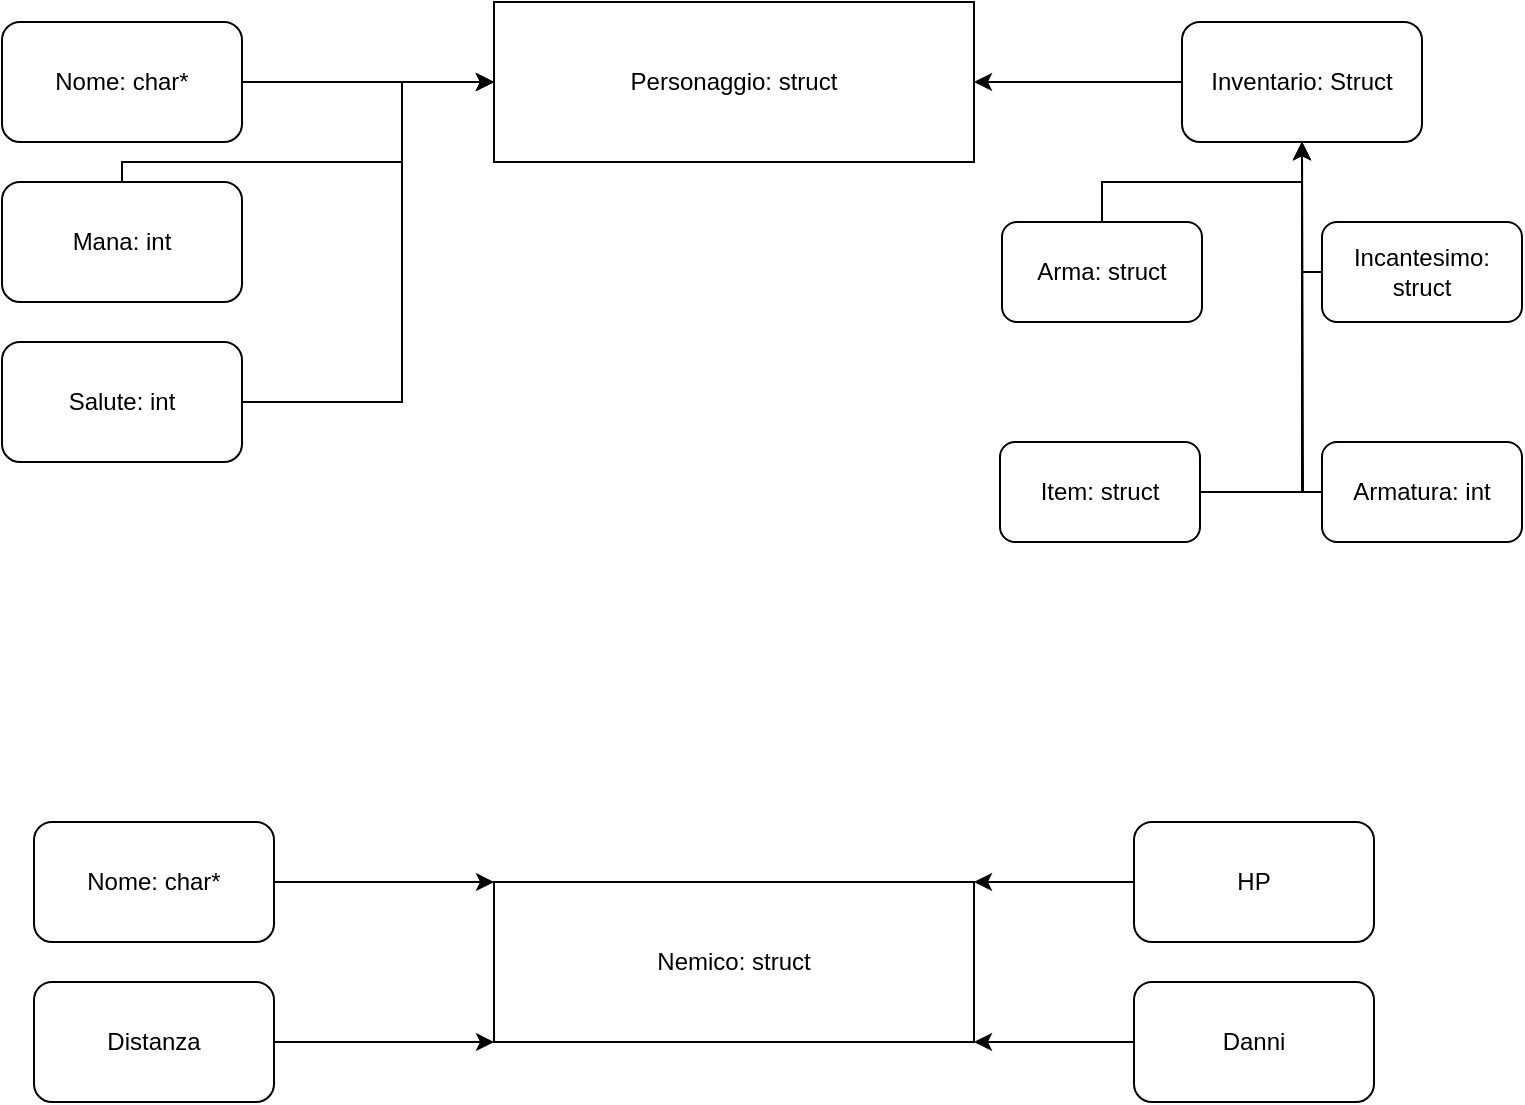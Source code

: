 <mxfile pages="3">
    <diagram id="rFE8vZMOYVn4h3HElNzp" name="Personaggio e nemico">
        <mxGraphModel dx="568" dy="622" grid="1" gridSize="10" guides="1" tooltips="1" connect="1" arrows="1" fold="1" page="1" pageScale="1" pageWidth="827" pageHeight="1169" math="0" shadow="0">
            <root>
                <mxCell id="0"/>
                <mxCell id="1" parent="0"/>
                <mxCell id="DwexcD54_K2qV1zHNieI-9" value="Personaggio: struct" style="rounded=0;whiteSpace=wrap;html=1;" parent="1" vertex="1">
                    <mxGeometry x="280" y="190" width="240" height="80" as="geometry"/>
                </mxCell>
                <mxCell id="DwexcD54_K2qV1zHNieI-29" style="edgeStyle=orthogonalEdgeStyle;rounded=0;orthogonalLoop=1;jettySize=auto;html=1;entryX=0;entryY=0.5;entryDx=0;entryDy=0;" parent="1" source="DwexcD54_K2qV1zHNieI-11" target="DwexcD54_K2qV1zHNieI-9" edge="1">
                    <mxGeometry relative="1" as="geometry"/>
                </mxCell>
                <mxCell id="DwexcD54_K2qV1zHNieI-11" value="Nome: char*" style="rounded=1;whiteSpace=wrap;html=1;" parent="1" vertex="1">
                    <mxGeometry x="34" y="200" width="120" height="60" as="geometry"/>
                </mxCell>
                <mxCell id="DwexcD54_K2qV1zHNieI-31" style="edgeStyle=orthogonalEdgeStyle;rounded=0;orthogonalLoop=1;jettySize=auto;html=1;entryX=0;entryY=0.5;entryDx=0;entryDy=0;" parent="1" source="DwexcD54_K2qV1zHNieI-12" target="DwexcD54_K2qV1zHNieI-9" edge="1">
                    <mxGeometry relative="1" as="geometry">
                        <Array as="points">
                            <mxPoint x="234" y="390"/>
                            <mxPoint x="234" y="230"/>
                        </Array>
                    </mxGeometry>
                </mxCell>
                <mxCell id="DwexcD54_K2qV1zHNieI-12" value="Salute: int" style="rounded=1;whiteSpace=wrap;html=1;" parent="1" vertex="1">
                    <mxGeometry x="34" y="360" width="120" height="60" as="geometry"/>
                </mxCell>
                <mxCell id="DwexcD54_K2qV1zHNieI-30" style="edgeStyle=orthogonalEdgeStyle;rounded=0;orthogonalLoop=1;jettySize=auto;html=1;entryX=0;entryY=0.5;entryDx=0;entryDy=0;" parent="1" source="DwexcD54_K2qV1zHNieI-13" target="DwexcD54_K2qV1zHNieI-9" edge="1">
                    <mxGeometry relative="1" as="geometry">
                        <mxPoint x="254" y="250" as="targetPoint"/>
                        <Array as="points">
                            <mxPoint x="94" y="270"/>
                            <mxPoint x="234" y="270"/>
                            <mxPoint x="234" y="230"/>
                        </Array>
                    </mxGeometry>
                </mxCell>
                <mxCell id="DwexcD54_K2qV1zHNieI-13" value="Mana: int" style="rounded=1;whiteSpace=wrap;html=1;" parent="1" vertex="1">
                    <mxGeometry x="34" y="280" width="120" height="60" as="geometry"/>
                </mxCell>
                <mxCell id="DwexcD54_K2qV1zHNieI-32" style="edgeStyle=orthogonalEdgeStyle;rounded=0;orthogonalLoop=1;jettySize=auto;html=1;entryX=1;entryY=0.5;entryDx=0;entryDy=0;" parent="1" source="DwexcD54_K2qV1zHNieI-14" target="DwexcD54_K2qV1zHNieI-9" edge="1">
                    <mxGeometry relative="1" as="geometry"/>
                </mxCell>
                <mxCell id="DwexcD54_K2qV1zHNieI-14" value="Inventario: Struct" style="rounded=1;whiteSpace=wrap;html=1;" parent="1" vertex="1">
                    <mxGeometry x="624" y="200" width="120" height="60" as="geometry"/>
                </mxCell>
                <mxCell id="DwexcD54_K2qV1zHNieI-33" style="edgeStyle=orthogonalEdgeStyle;rounded=0;orthogonalLoop=1;jettySize=auto;html=1;entryX=0.5;entryY=1;entryDx=0;entryDy=0;" parent="1" source="DwexcD54_K2qV1zHNieI-21" target="DwexcD54_K2qV1zHNieI-14" edge="1">
                    <mxGeometry relative="1" as="geometry"/>
                </mxCell>
                <mxCell id="DwexcD54_K2qV1zHNieI-21" value="Arma: struct" style="rounded=1;whiteSpace=wrap;html=1;" parent="1" vertex="1">
                    <mxGeometry x="534" y="300" width="100" height="50" as="geometry"/>
                </mxCell>
                <mxCell id="DwexcD54_K2qV1zHNieI-36" style="edgeStyle=orthogonalEdgeStyle;rounded=0;orthogonalLoop=1;jettySize=auto;html=1;" parent="1" source="DwexcD54_K2qV1zHNieI-22" edge="1">
                    <mxGeometry relative="1" as="geometry">
                        <mxPoint x="684" y="260" as="targetPoint"/>
                        <Array as="points">
                            <mxPoint x="684" y="325"/>
                        </Array>
                    </mxGeometry>
                </mxCell>
                <mxCell id="DwexcD54_K2qV1zHNieI-22" value="Incantesimo: struct" style="rounded=1;whiteSpace=wrap;html=1;" parent="1" vertex="1">
                    <mxGeometry x="694" y="300" width="100" height="50" as="geometry"/>
                </mxCell>
                <mxCell id="DwexcD54_K2qV1zHNieI-35" style="edgeStyle=orthogonalEdgeStyle;rounded=0;orthogonalLoop=1;jettySize=auto;html=1;" parent="1" source="DwexcD54_K2qV1zHNieI-23" edge="1">
                    <mxGeometry relative="1" as="geometry">
                        <mxPoint x="684" y="260" as="targetPoint"/>
                        <Array as="points">
                            <mxPoint x="684" y="435"/>
                        </Array>
                    </mxGeometry>
                </mxCell>
                <mxCell id="DwexcD54_K2qV1zHNieI-23" value="Armatura: int" style="rounded=1;whiteSpace=wrap;html=1;" parent="1" vertex="1">
                    <mxGeometry x="694" y="410" width="100" height="50" as="geometry"/>
                </mxCell>
                <mxCell id="DwexcD54_K2qV1zHNieI-34" style="edgeStyle=orthogonalEdgeStyle;rounded=0;orthogonalLoop=1;jettySize=auto;html=1;" parent="1" source="DwexcD54_K2qV1zHNieI-24" edge="1">
                    <mxGeometry relative="1" as="geometry">
                        <mxPoint x="684" y="260" as="targetPoint"/>
                    </mxGeometry>
                </mxCell>
                <mxCell id="DwexcD54_K2qV1zHNieI-24" value="Item: struct" style="rounded=1;whiteSpace=wrap;html=1;" parent="1" vertex="1">
                    <mxGeometry x="533" y="410" width="100" height="50" as="geometry"/>
                </mxCell>
                <mxCell id="6wrjEWOZjJvVVPCt3aUt-1" value="Nemico: struct" style="rounded=0;whiteSpace=wrap;html=1;" parent="1" vertex="1">
                    <mxGeometry x="280" y="630" width="240" height="80" as="geometry"/>
                </mxCell>
                <mxCell id="6wrjEWOZjJvVVPCt3aUt-10" style="edgeStyle=orthogonalEdgeStyle;rounded=0;orthogonalLoop=1;jettySize=auto;html=1;entryX=1;entryY=0;entryDx=0;entryDy=0;" parent="1" source="6wrjEWOZjJvVVPCt3aUt-2" target="6wrjEWOZjJvVVPCt3aUt-1" edge="1">
                    <mxGeometry relative="1" as="geometry">
                        <Array as="points">
                            <mxPoint x="540" y="630"/>
                            <mxPoint x="540" y="630"/>
                        </Array>
                    </mxGeometry>
                </mxCell>
                <mxCell id="6wrjEWOZjJvVVPCt3aUt-2" value="HP" style="rounded=1;whiteSpace=wrap;html=1;" parent="1" vertex="1">
                    <mxGeometry x="600" y="600" width="120" height="60" as="geometry"/>
                </mxCell>
                <mxCell id="6wrjEWOZjJvVVPCt3aUt-8" style="edgeStyle=orthogonalEdgeStyle;rounded=0;orthogonalLoop=1;jettySize=auto;html=1;entryX=0;entryY=1;entryDx=0;entryDy=0;" parent="1" source="6wrjEWOZjJvVVPCt3aUt-3" target="6wrjEWOZjJvVVPCt3aUt-1" edge="1">
                    <mxGeometry relative="1" as="geometry">
                        <Array as="points">
                            <mxPoint x="210" y="710"/>
                            <mxPoint x="210" y="710"/>
                        </Array>
                    </mxGeometry>
                </mxCell>
                <mxCell id="6wrjEWOZjJvVVPCt3aUt-3" value="Distanza" style="rounded=1;whiteSpace=wrap;html=1;" parent="1" vertex="1">
                    <mxGeometry x="50" y="680" width="120" height="60" as="geometry"/>
                </mxCell>
                <mxCell id="6wrjEWOZjJvVVPCt3aUt-9" style="edgeStyle=orthogonalEdgeStyle;rounded=0;orthogonalLoop=1;jettySize=auto;html=1;entryX=1;entryY=1;entryDx=0;entryDy=0;" parent="1" source="6wrjEWOZjJvVVPCt3aUt-4" target="6wrjEWOZjJvVVPCt3aUt-1" edge="1">
                    <mxGeometry relative="1" as="geometry">
                        <Array as="points">
                            <mxPoint x="570" y="710"/>
                            <mxPoint x="570" y="710"/>
                        </Array>
                    </mxGeometry>
                </mxCell>
                <mxCell id="6wrjEWOZjJvVVPCt3aUt-4" value="Danni" style="rounded=1;whiteSpace=wrap;html=1;" parent="1" vertex="1">
                    <mxGeometry x="600" y="680" width="120" height="60" as="geometry"/>
                </mxCell>
                <mxCell id="6wrjEWOZjJvVVPCt3aUt-7" style="edgeStyle=orthogonalEdgeStyle;rounded=0;orthogonalLoop=1;jettySize=auto;html=1;entryX=0;entryY=0;entryDx=0;entryDy=0;" parent="1" source="6wrjEWOZjJvVVPCt3aUt-6" target="6wrjEWOZjJvVVPCt3aUt-1" edge="1">
                    <mxGeometry relative="1" as="geometry">
                        <Array as="points">
                            <mxPoint x="250" y="630"/>
                            <mxPoint x="250" y="630"/>
                        </Array>
                    </mxGeometry>
                </mxCell>
                <mxCell id="6wrjEWOZjJvVVPCt3aUt-6" value="Nome: char*" style="rounded=1;whiteSpace=wrap;html=1;" parent="1" vertex="1">
                    <mxGeometry x="50" y="600" width="120" height="60" as="geometry"/>
                </mxCell>
            </root>
        </mxGraphModel>
    </diagram>
    <diagram id="TeCMl6bntRmcjQaNVBzv" name="Composizione items">
        <mxGraphModel dx="325" dy="355" grid="1" gridSize="10" guides="1" tooltips="1" connect="1" arrows="1" fold="1" page="1" pageScale="1" pageWidth="827" pageHeight="1169" math="0" shadow="0">
            <root>
                <mxCell id="6Ot_51RtZlPtFDJyK4sR-0"/>
                <mxCell id="6Ot_51RtZlPtFDJyK4sR-1" parent="6Ot_51RtZlPtFDJyK4sR-0"/>
                <mxCell id="6Ot_51RtZlPtFDJyK4sR-3" value="Arma" style="swimlane;fontStyle=0;childLayout=stackLayout;horizontal=1;startSize=26;fillColor=none;horizontalStack=0;resizeParent=1;resizeParentMax=0;resizeLast=0;collapsible=1;marginBottom=0;" parent="6Ot_51RtZlPtFDJyK4sR-1" vertex="1">
                    <mxGeometry x="180" y="40" width="140" height="106" as="geometry"/>
                </mxCell>
                <mxCell id="6Ot_51RtZlPtFDJyK4sR-4" value="Danno: int" style="text;strokeColor=none;fillColor=none;align=left;verticalAlign=top;spacingLeft=4;spacingRight=4;overflow=hidden;rotatable=0;points=[[0,0.5],[1,0.5]];portConstraint=eastwest;" parent="6Ot_51RtZlPtFDJyK4sR-3" vertex="1">
                    <mxGeometry y="26" width="140" height="26" as="geometry"/>
                </mxCell>
                <mxCell id="q2JWbSLNe7CmdOGy7LJC-11" value="Distanza: int" style="text;strokeColor=none;fillColor=none;align=left;verticalAlign=top;spacingLeft=4;spacingRight=4;overflow=hidden;rotatable=0;points=[[0,0.5],[1,0.5]];portConstraint=eastwest;" vertex="1" parent="6Ot_51RtZlPtFDJyK4sR-3">
                    <mxGeometry y="52" width="140" height="26" as="geometry"/>
                </mxCell>
                <mxCell id="6Ot_51RtZlPtFDJyK4sR-5" value="Nome: char[50]" style="text;strokeColor=none;fillColor=none;align=left;verticalAlign=top;spacingLeft=4;spacingRight=4;overflow=hidden;rotatable=0;points=[[0,0.5],[1,0.5]];portConstraint=eastwest;" parent="6Ot_51RtZlPtFDJyK4sR-3" vertex="1">
                    <mxGeometry y="78" width="140" height="28" as="geometry"/>
                </mxCell>
                <mxCell id="6Ot_51RtZlPtFDJyK4sR-7" value="Incantesimo" style="swimlane;fontStyle=0;childLayout=stackLayout;horizontal=1;startSize=26;fillColor=none;horizontalStack=0;resizeParent=1;resizeParentMax=0;resizeLast=0;collapsible=1;marginBottom=0;" parent="6Ot_51RtZlPtFDJyK4sR-1" vertex="1">
                    <mxGeometry x="510" y="190" width="140" height="110" as="geometry"/>
                </mxCell>
                <mxCell id="6Ot_51RtZlPtFDJyK4sR-8" value="Danno: int" style="text;strokeColor=none;fillColor=none;align=left;verticalAlign=top;spacingLeft=4;spacingRight=4;overflow=hidden;rotatable=0;points=[[0,0.5],[1,0.5]];portConstraint=eastwest;" parent="6Ot_51RtZlPtFDJyK4sR-7" vertex="1">
                    <mxGeometry y="26" width="140" height="26" as="geometry"/>
                </mxCell>
                <mxCell id="6Ot_51RtZlPtFDJyK4sR-10" value="Mana richiesto: int" style="text;strokeColor=none;fillColor=none;align=left;verticalAlign=top;spacingLeft=4;spacingRight=4;overflow=hidden;rotatable=0;points=[[0,0.5],[1,0.5]];portConstraint=eastwest;" parent="6Ot_51RtZlPtFDJyK4sR-7" vertex="1">
                    <mxGeometry y="52" width="140" height="32" as="geometry"/>
                </mxCell>
                <mxCell id="6Ot_51RtZlPtFDJyK4sR-9" value="Nome: char[50]" style="text;strokeColor=none;fillColor=none;align=left;verticalAlign=top;spacingLeft=4;spacingRight=4;overflow=hidden;rotatable=0;points=[[0,0.5],[1,0.5]];portConstraint=eastwest;" parent="6Ot_51RtZlPtFDJyK4sR-7" vertex="1">
                    <mxGeometry y="84" width="140" height="26" as="geometry"/>
                </mxCell>
                <mxCell id="6Ot_51RtZlPtFDJyK4sR-11" value="Item" style="swimlane;fontStyle=0;childLayout=stackLayout;horizontal=1;startSize=26;fillColor=none;horizontalStack=0;resizeParent=1;resizeParentMax=0;resizeLast=0;collapsible=1;marginBottom=0;" parent="6Ot_51RtZlPtFDJyK4sR-1" vertex="1">
                    <mxGeometry x="510" y="40" width="140" height="136" as="geometry"/>
                </mxCell>
                <mxCell id="6Ot_51RtZlPtFDJyK4sR-12" value="Value: int" style="text;strokeColor=none;fillColor=none;align=left;verticalAlign=top;spacingLeft=4;spacingRight=4;overflow=hidden;rotatable=0;points=[[0,0.5],[1,0.5]];portConstraint=eastwest;" parent="6Ot_51RtZlPtFDJyK4sR-11" vertex="1">
                    <mxGeometry y="26" width="140" height="26" as="geometry"/>
                </mxCell>
                <mxCell id="6Ot_51RtZlPtFDJyK4sR-14" value="Utilizzi: int" style="text;strokeColor=none;fillColor=none;align=left;verticalAlign=top;spacingLeft=4;spacingRight=4;overflow=hidden;rotatable=0;points=[[0,0.5],[1,0.5]];portConstraint=eastwest;" parent="6Ot_51RtZlPtFDJyK4sR-11" vertex="1">
                    <mxGeometry y="52" width="140" height="32" as="geometry"/>
                </mxCell>
                <mxCell id="q2JWbSLNe7CmdOGy7LJC-12" value="Tag: char[5]" style="text;strokeColor=none;fillColor=none;align=left;verticalAlign=top;spacingLeft=4;spacingRight=4;overflow=hidden;rotatable=0;points=[[0,0.5],[1,0.5]];portConstraint=eastwest;" vertex="1" parent="6Ot_51RtZlPtFDJyK4sR-11">
                    <mxGeometry y="84" width="140" height="26" as="geometry"/>
                </mxCell>
                <mxCell id="6Ot_51RtZlPtFDJyK4sR-13" value="Nome: char[100]" style="text;strokeColor=none;fillColor=none;align=left;verticalAlign=top;spacingLeft=4;spacingRight=4;overflow=hidden;rotatable=0;points=[[0,0.5],[1,0.5]];portConstraint=eastwest;" parent="6Ot_51RtZlPtFDJyK4sR-11" vertex="1">
                    <mxGeometry y="110" width="140" height="26" as="geometry"/>
                </mxCell>
                <mxCell id="yEmKDTUPGk8M3MizP4w3-0" value="Armatura" style="swimlane;fontStyle=0;childLayout=stackLayout;horizontal=1;startSize=26;fillColor=none;horizontalStack=0;resizeParent=1;resizeParentMax=0;resizeLast=0;collapsible=1;marginBottom=0;" parent="6Ot_51RtZlPtFDJyK4sR-1" vertex="1">
                    <mxGeometry x="180" y="160" width="140" height="78" as="geometry"/>
                </mxCell>
                <mxCell id="yEmKDTUPGk8M3MizP4w3-1" value="Resistenza: int" style="text;strokeColor=none;fillColor=none;align=left;verticalAlign=top;spacingLeft=4;spacingRight=4;overflow=hidden;rotatable=0;points=[[0,0.5],[1,0.5]];portConstraint=eastwest;" parent="yEmKDTUPGk8M3MizP4w3-0" vertex="1">
                    <mxGeometry y="26" width="140" height="26" as="geometry"/>
                </mxCell>
                <mxCell id="yEmKDTUPGk8M3MizP4w3-2" value="Nome: char[100]" style="text;strokeColor=none;fillColor=none;align=left;verticalAlign=top;spacingLeft=4;spacingRight=4;overflow=hidden;rotatable=0;points=[[0,0.5],[1,0.5]];portConstraint=eastwest;" parent="yEmKDTUPGk8M3MizP4w3-0" vertex="1">
                    <mxGeometry y="52" width="140" height="26" as="geometry"/>
                </mxCell>
            </root>
        </mxGraphModel>
    </diagram>
    <diagram id="YD7dXNGyFy9-mONwCfdr" name="Sistema Salute - Mana">
        <mxGraphModel dx="1394" dy="622" grid="1" gridSize="10" guides="1" tooltips="1" connect="1" arrows="1" fold="1" page="1" pageScale="1" pageWidth="827" pageHeight="1169" math="0" shadow="0">
            <root>
                <mxCell id="dubFfcRXQEiKm9wECkvq-0"/>
                <mxCell id="dubFfcRXQEiKm9wECkvq-1" parent="dubFfcRXQEiKm9wECkvq-0"/>
                <mxCell id="Nk70jrtj5ExHIcntw_wj-3" style="edgeStyle=orthogonalEdgeStyle;rounded=0;orthogonalLoop=1;jettySize=auto;html=1;entryX=0.5;entryY=0;entryDx=0;entryDy=0;entryPerimeter=0;" parent="dubFfcRXQEiKm9wECkvq-1" source="Nk70jrtj5ExHIcntw_wj-1" target="Nk70jrtj5ExHIcntw_wj-2" edge="1">
                    <mxGeometry relative="1" as="geometry"/>
                </mxCell>
                <mxCell id="Nk70jrtj5ExHIcntw_wj-1" value="Salute: X" style="ellipse;whiteSpace=wrap;html=1;" parent="dubFfcRXQEiKm9wECkvq-1" vertex="1">
                    <mxGeometry x="344" y="40" width="120" height="80" as="geometry"/>
                </mxCell>
                <mxCell id="SWrQ9xAU-LF5RAsUjD06-0" style="edgeStyle=orthogonalEdgeStyle;rounded=0;orthogonalLoop=1;jettySize=auto;html=1;entryX=0.5;entryY=0;entryDx=0;entryDy=0;" parent="dubFfcRXQEiKm9wECkvq-1" source="Nk70jrtj5ExHIcntw_wj-2" target="Nk70jrtj5ExHIcntw_wj-4" edge="1">
                    <mxGeometry relative="1" as="geometry"/>
                </mxCell>
                <mxCell id="SWrQ9xAU-LF5RAsUjD06-2" value="V" style="edgeLabel;html=1;align=center;verticalAlign=middle;resizable=0;points=[];" parent="SWrQ9xAU-LF5RAsUjD06-0" vertex="1" connectable="0">
                    <mxGeometry x="0.037" y="4" relative="1" as="geometry">
                        <mxPoint x="81" y="-14" as="offset"/>
                    </mxGeometry>
                </mxCell>
                <mxCell id="SWrQ9xAU-LF5RAsUjD06-3" style="edgeStyle=orthogonalEdgeStyle;rounded=0;orthogonalLoop=1;jettySize=auto;html=1;exitX=1;exitY=0.5;exitDx=0;exitDy=0;exitPerimeter=0;" parent="dubFfcRXQEiKm9wECkvq-1" source="Nk70jrtj5ExHIcntw_wj-2" edge="1">
                    <mxGeometry relative="1" as="geometry">
                        <mxPoint x="590" y="300" as="targetPoint"/>
                    </mxGeometry>
                </mxCell>
                <mxCell id="SWrQ9xAU-LF5RAsUjD06-5" value="F" style="edgeLabel;html=1;align=center;verticalAlign=middle;resizable=0;points=[];" parent="SWrQ9xAU-LF5RAsUjD06-3" vertex="1" connectable="0">
                    <mxGeometry x="0.673" y="-2" relative="1" as="geometry">
                        <mxPoint x="-104" y="-68" as="offset"/>
                    </mxGeometry>
                </mxCell>
                <mxCell id="Nk70jrtj5ExHIcntw_wj-2" value="Viene danneggiato?" style="strokeWidth=2;html=1;shape=mxgraph.flowchart.decision;whiteSpace=wrap;" parent="dubFfcRXQEiKm9wECkvq-1" vertex="1">
                    <mxGeometry x="324" y="160" width="160" height="100" as="geometry"/>
                </mxCell>
                <mxCell id="SWrQ9xAU-LF5RAsUjD06-18" style="edgeStyle=orthogonalEdgeStyle;rounded=0;orthogonalLoop=1;jettySize=auto;html=1;entryX=0.5;entryY=0;entryDx=0;entryDy=0;" parent="dubFfcRXQEiKm9wECkvq-1" source="Nk70jrtj5ExHIcntw_wj-4" target="SWrQ9xAU-LF5RAsUjD06-17" edge="1">
                    <mxGeometry relative="1" as="geometry"/>
                </mxCell>
                <mxCell id="Nk70jrtj5ExHIcntw_wj-4" value="Controlla il danno del nemico, il danno subito è la differenza tra l'armatura ed il danno originale" style="rounded=0;whiteSpace=wrap;html=1;" parent="dubFfcRXQEiKm9wECkvq-1" vertex="1">
                    <mxGeometry x="120" y="250" width="180" height="110" as="geometry"/>
                </mxCell>
                <mxCell id="SWrQ9xAU-LF5RAsUjD06-6" value="Non fare nulla, va avanti." style="rounded=0;whiteSpace=wrap;html=1;" parent="dubFfcRXQEiKm9wECkvq-1" vertex="1">
                    <mxGeometry x="530" y="300" width="120" height="60" as="geometry"/>
                </mxCell>
                <mxCell id="SWrQ9xAU-LF5RAsUjD06-7" style="edgeStyle=orthogonalEdgeStyle;rounded=0;orthogonalLoop=1;jettySize=auto;html=1;entryX=0.5;entryY=0;entryDx=0;entryDy=0;entryPerimeter=0;" parent="dubFfcRXQEiKm9wECkvq-1" source="SWrQ9xAU-LF5RAsUjD06-8" target="SWrQ9xAU-LF5RAsUjD06-13" edge="1">
                    <mxGeometry relative="1" as="geometry"/>
                </mxCell>
                <mxCell id="SWrQ9xAU-LF5RAsUjD06-8" value="Mana: X" style="ellipse;whiteSpace=wrap;html=1;" parent="dubFfcRXQEiKm9wECkvq-1" vertex="1">
                    <mxGeometry x="364" y="620" width="120" height="80" as="geometry"/>
                </mxCell>
                <mxCell id="SWrQ9xAU-LF5RAsUjD06-9" style="edgeStyle=orthogonalEdgeStyle;rounded=0;orthogonalLoop=1;jettySize=auto;html=1;entryX=0.5;entryY=0;entryDx=0;entryDy=0;" parent="dubFfcRXQEiKm9wECkvq-1" source="SWrQ9xAU-LF5RAsUjD06-13" target="SWrQ9xAU-LF5RAsUjD06-15" edge="1">
                    <mxGeometry relative="1" as="geometry"/>
                </mxCell>
                <mxCell id="SWrQ9xAU-LF5RAsUjD06-10" value="V" style="edgeLabel;html=1;align=center;verticalAlign=middle;resizable=0;points=[];" parent="SWrQ9xAU-LF5RAsUjD06-9" vertex="1" connectable="0">
                    <mxGeometry x="0.037" y="4" relative="1" as="geometry">
                        <mxPoint x="81" y="-14" as="offset"/>
                    </mxGeometry>
                </mxCell>
                <mxCell id="SWrQ9xAU-LF5RAsUjD06-11" style="edgeStyle=orthogonalEdgeStyle;rounded=0;orthogonalLoop=1;jettySize=auto;html=1;exitX=1;exitY=0.5;exitDx=0;exitDy=0;exitPerimeter=0;" parent="dubFfcRXQEiKm9wECkvq-1" source="SWrQ9xAU-LF5RAsUjD06-13" edge="1">
                    <mxGeometry relative="1" as="geometry">
                        <mxPoint x="610" y="880" as="targetPoint"/>
                    </mxGeometry>
                </mxCell>
                <mxCell id="SWrQ9xAU-LF5RAsUjD06-12" value="F" style="edgeLabel;html=1;align=center;verticalAlign=middle;resizable=0;points=[];" parent="SWrQ9xAU-LF5RAsUjD06-11" vertex="1" connectable="0">
                    <mxGeometry x="0.673" y="-2" relative="1" as="geometry">
                        <mxPoint x="-104" y="-68" as="offset"/>
                    </mxGeometry>
                </mxCell>
                <mxCell id="SWrQ9xAU-LF5RAsUjD06-13" value="Esegue l'incantesimo?" style="strokeWidth=2;html=1;shape=mxgraph.flowchart.decision;whiteSpace=wrap;" parent="dubFfcRXQEiKm9wECkvq-1" vertex="1">
                    <mxGeometry x="344" y="740" width="160" height="100" as="geometry"/>
                </mxCell>
                <mxCell id="SWrQ9xAU-LF5RAsUjD06-27" style="edgeStyle=orthogonalEdgeStyle;rounded=0;orthogonalLoop=1;jettySize=auto;html=1;entryX=0.5;entryY=0;entryDx=0;entryDy=0;" parent="dubFfcRXQEiKm9wECkvq-1" source="SWrQ9xAU-LF5RAsUjD06-15" target="SWrQ9xAU-LF5RAsUjD06-26" edge="1">
                    <mxGeometry relative="1" as="geometry"/>
                </mxCell>
                <mxCell id="SWrQ9xAU-LF5RAsUjD06-15" value="Sottrai il mana richiesto dall' incantesimo." style="rounded=0;whiteSpace=wrap;html=1;" parent="dubFfcRXQEiKm9wECkvq-1" vertex="1">
                    <mxGeometry x="160" y="860" width="180" height="110" as="geometry"/>
                </mxCell>
                <mxCell id="SWrQ9xAU-LF5RAsUjD06-16" value="Non fare nulla, va avanti." style="rounded=0;whiteSpace=wrap;html=1;" parent="dubFfcRXQEiKm9wECkvq-1" vertex="1">
                    <mxGeometry x="550" y="880" width="120" height="60" as="geometry"/>
                </mxCell>
                <mxCell id="SWrQ9xAU-LF5RAsUjD06-20" style="edgeStyle=orthogonalEdgeStyle;rounded=0;orthogonalLoop=1;jettySize=auto;html=1;entryX=0.5;entryY=0;entryDx=0;entryDy=0;" parent="dubFfcRXQEiKm9wECkvq-1" source="SWrQ9xAU-LF5RAsUjD06-17" target="Nk70jrtj5ExHIcntw_wj-1" edge="1">
                    <mxGeometry relative="1" as="geometry">
                        <Array as="points">
                            <mxPoint x="70" y="425"/>
                            <mxPoint x="70" y="20"/>
                            <mxPoint x="404" y="20"/>
                        </Array>
                    </mxGeometry>
                </mxCell>
                <mxCell id="SWrQ9xAU-LF5RAsUjD06-21" value="V" style="edgeLabel;html=1;align=center;verticalAlign=middle;resizable=0;points=[];" parent="SWrQ9xAU-LF5RAsUjD06-20" vertex="1" connectable="0">
                    <mxGeometry x="-0.877" y="3" relative="1" as="geometry">
                        <mxPoint x="43.5" y="-18" as="offset"/>
                    </mxGeometry>
                </mxCell>
                <mxCell id="SWrQ9xAU-LF5RAsUjD06-25" style="edgeStyle=orthogonalEdgeStyle;rounded=0;orthogonalLoop=1;jettySize=auto;html=1;entryX=0.5;entryY=0;entryDx=0;entryDy=0;" parent="dubFfcRXQEiKm9wECkvq-1" source="SWrQ9xAU-LF5RAsUjD06-17" target="SWrQ9xAU-LF5RAsUjD06-22" edge="1">
                    <mxGeometry relative="1" as="geometry">
                        <Array as="points">
                            <mxPoint x="333" y="425"/>
                        </Array>
                    </mxGeometry>
                </mxCell>
                <mxCell id="SWrQ9xAU-LF5RAsUjD06-32" value="F" style="edgeLabel;html=1;align=center;verticalAlign=middle;resizable=0;points=[];" parent="SWrQ9xAU-LF5RAsUjD06-25" vertex="1" connectable="0">
                    <mxGeometry x="-0.632" relative="1" as="geometry">
                        <mxPoint x="-17" y="-15" as="offset"/>
                    </mxGeometry>
                </mxCell>
                <mxCell id="SWrQ9xAU-LF5RAsUjD06-17" value="Gli hp sono &amp;gt;= 0?" style="rhombus;whiteSpace=wrap;html=1;" parent="dubFfcRXQEiKm9wECkvq-1" vertex="1">
                    <mxGeometry x="147.5" y="390" width="125" height="70" as="geometry"/>
                </mxCell>
                <mxCell id="SWrQ9xAU-LF5RAsUjD06-22" value="GIOCO FINITO" style="rounded=0;whiteSpace=wrap;html=1;" parent="dubFfcRXQEiKm9wECkvq-1" vertex="1">
                    <mxGeometry x="272.5" y="460" width="120" height="60" as="geometry"/>
                </mxCell>
                <mxCell id="SWrQ9xAU-LF5RAsUjD06-29" style="edgeStyle=orthogonalEdgeStyle;rounded=0;orthogonalLoop=1;jettySize=auto;html=1;entryX=0.5;entryY=0;entryDx=0;entryDy=0;" parent="dubFfcRXQEiKm9wECkvq-1" source="SWrQ9xAU-LF5RAsUjD06-26" target="SWrQ9xAU-LF5RAsUjD06-28" edge="1">
                    <mxGeometry relative="1" as="geometry">
                        <Array as="points">
                            <mxPoint x="126" y="1040"/>
                        </Array>
                    </mxGeometry>
                </mxCell>
                <mxCell id="SWrQ9xAU-LF5RAsUjD06-31" value="V" style="edgeLabel;html=1;align=center;verticalAlign=middle;resizable=0;points=[];" parent="SWrQ9xAU-LF5RAsUjD06-29" vertex="1" connectable="0">
                    <mxGeometry x="0.182" y="2" relative="1" as="geometry">
                        <mxPoint x="40.75" y="-12" as="offset"/>
                    </mxGeometry>
                </mxCell>
                <mxCell id="SXm9wCrs2QMt2cKml9g7-1" style="edgeStyle=orthogonalEdgeStyle;rounded=0;orthogonalLoop=1;jettySize=auto;html=1;" parent="dubFfcRXQEiKm9wECkvq-1" source="SWrQ9xAU-LF5RAsUjD06-26" target="SXm9wCrs2QMt2cKml9g7-0" edge="1">
                    <mxGeometry relative="1" as="geometry">
                        <Array as="points">
                            <mxPoint x="374" y="1040"/>
                        </Array>
                    </mxGeometry>
                </mxCell>
                <mxCell id="SXm9wCrs2QMt2cKml9g7-2" value="F" style="edgeLabel;html=1;align=center;verticalAlign=middle;resizable=0;points=[];" parent="SXm9wCrs2QMt2cKml9g7-1" vertex="1" connectable="0">
                    <mxGeometry x="-0.595" y="3" relative="1" as="geometry">
                        <mxPoint x="-16" y="-7" as="offset"/>
                    </mxGeometry>
                </mxCell>
                <mxCell id="SWrQ9xAU-LF5RAsUjD06-26" value="C'è abbastanza mana?" style="rhombus;whiteSpace=wrap;html=1;" parent="dubFfcRXQEiKm9wECkvq-1" vertex="1">
                    <mxGeometry x="186.25" y="1000" width="127.5" height="80" as="geometry"/>
                </mxCell>
                <mxCell id="SWrQ9xAU-LF5RAsUjD06-30" style="edgeStyle=orthogonalEdgeStyle;rounded=0;orthogonalLoop=1;jettySize=auto;html=1;entryX=0.5;entryY=0;entryDx=0;entryDy=0;" parent="dubFfcRXQEiKm9wECkvq-1" source="SWrQ9xAU-LF5RAsUjD06-28" target="SWrQ9xAU-LF5RAsUjD06-8" edge="1">
                    <mxGeometry relative="1" as="geometry">
                        <Array as="points">
                            <mxPoint x="50" y="1090"/>
                            <mxPoint x="50" y="600"/>
                            <mxPoint x="424" y="600"/>
                        </Array>
                    </mxGeometry>
                </mxCell>
                <mxCell id="SWrQ9xAU-LF5RAsUjD06-28" value="Lancia l'incantesimo" style="rounded=0;whiteSpace=wrap;html=1;" parent="dubFfcRXQEiKm9wECkvq-1" vertex="1">
                    <mxGeometry x="66.25" y="1060" width="120" height="60" as="geometry"/>
                </mxCell>
                <mxCell id="SXm9wCrs2QMt2cKml9g7-0" value="L'incantesimo non viene lanciato" style="rounded=0;whiteSpace=wrap;html=1;" parent="dubFfcRXQEiKm9wECkvq-1" vertex="1">
                    <mxGeometry x="313.75" y="1060" width="120" height="60" as="geometry"/>
                </mxCell>
            </root>
        </mxGraphModel>
    </diagram>
    <diagram id="zAXH584D9OM0Z2Oer-eh" name="Combat">
        <mxGraphModel dx="1394" dy="622" grid="1" gridSize="10" guides="1" tooltips="1" connect="1" arrows="1" fold="1" page="1" pageScale="1" pageWidth="827" pageHeight="1169" math="0" shadow="0">
            <root>
                <mxCell id="SlBwS8NXDEpDpYW7uuz6-0"/>
                <mxCell id="SlBwS8NXDEpDpYW7uuz6-1" parent="SlBwS8NXDEpDpYW7uuz6-0"/>
                <mxCell id="SlBwS8NXDEpDpYW7uuz6-24" style="edgeStyle=orthogonalEdgeStyle;rounded=0;orthogonalLoop=1;jettySize=auto;html=1;entryX=0.5;entryY=0;entryDx=0;entryDy=0;" parent="SlBwS8NXDEpDpYW7uuz6-1" source="SlBwS8NXDEpDpYW7uuz6-2" target="SlBwS8NXDEpDpYW7uuz6-10" edge="1">
                    <mxGeometry relative="1" as="geometry"/>
                </mxCell>
                <mxCell id="SlBwS8NXDEpDpYW7uuz6-2" value="Inizio combat" style="ellipse;whiteSpace=wrap;html=1;" parent="SlBwS8NXDEpDpYW7uuz6-1" vertex="1">
                    <mxGeometry x="340" width="120" height="80" as="geometry"/>
                </mxCell>
                <mxCell id="SlBwS8NXDEpDpYW7uuz6-3" value="Fine combat" style="ellipse;whiteSpace=wrap;html=1;" parent="SlBwS8NXDEpDpYW7uuz6-1" vertex="1">
                    <mxGeometry x="160" y="330" width="120" height="80" as="geometry"/>
                </mxCell>
                <mxCell id="SlBwS8NXDEpDpYW7uuz6-16" style="edgeStyle=orthogonalEdgeStyle;rounded=0;orthogonalLoop=1;jettySize=auto;html=1;entryX=0.5;entryY=0;entryDx=0;entryDy=0;" parent="SlBwS8NXDEpDpYW7uuz6-1" source="SlBwS8NXDEpDpYW7uuz6-10" target="SlBwS8NXDEpDpYW7uuz6-15" edge="1">
                    <mxGeometry relative="1" as="geometry"/>
                </mxCell>
                <mxCell id="SlBwS8NXDEpDpYW7uuz6-10" value="Scelta dell' azione e calcolo danni" style="rounded=0;whiteSpace=wrap;html=1;" parent="SlBwS8NXDEpDpYW7uuz6-1" vertex="1">
                    <mxGeometry x="340" y="120" width="120" height="60" as="geometry"/>
                </mxCell>
                <mxCell id="SlBwS8NXDEpDpYW7uuz6-17" style="edgeStyle=orthogonalEdgeStyle;rounded=0;orthogonalLoop=1;jettySize=auto;html=1;entryX=0.5;entryY=0;entryDx=0;entryDy=0;" parent="SlBwS8NXDEpDpYW7uuz6-1" source="SlBwS8NXDEpDpYW7uuz6-15" target="SlBwS8NXDEpDpYW7uuz6-3" edge="1">
                    <mxGeometry relative="1" as="geometry">
                        <Array as="points">
                            <mxPoint x="220" y="260"/>
                        </Array>
                    </mxGeometry>
                </mxCell>
                <mxCell id="SlBwS8NXDEpDpYW7uuz6-28" value="V" style="edgeLabel;html=1;align=center;verticalAlign=middle;resizable=0;points=[];" parent="SlBwS8NXDEpDpYW7uuz6-17" vertex="1" connectable="0">
                    <mxGeometry x="0.026" relative="1" as="geometry">
                        <mxPoint x="40" y="-24" as="offset"/>
                    </mxGeometry>
                </mxCell>
                <mxCell id="SlBwS8NXDEpDpYW7uuz6-20" style="edgeStyle=orthogonalEdgeStyle;rounded=0;orthogonalLoop=1;jettySize=auto;html=1;entryX=0.5;entryY=0;entryDx=0;entryDy=0;" parent="SlBwS8NXDEpDpYW7uuz6-1" source="SlBwS8NXDEpDpYW7uuz6-15" target="SlBwS8NXDEpDpYW7uuz6-19" edge="1">
                    <mxGeometry relative="1" as="geometry">
                        <Array as="points">
                            <mxPoint x="550" y="260"/>
                        </Array>
                    </mxGeometry>
                </mxCell>
                <mxCell id="SlBwS8NXDEpDpYW7uuz6-27" value="F" style="edgeLabel;html=1;align=center;verticalAlign=middle;resizable=0;points=[];" parent="SlBwS8NXDEpDpYW7uuz6-20" vertex="1" connectable="0">
                    <mxGeometry x="-0.365" y="-2" relative="1" as="geometry">
                        <mxPoint x="-13" y="-22" as="offset"/>
                    </mxGeometry>
                </mxCell>
                <mxCell id="SlBwS8NXDEpDpYW7uuz6-15" value="Gli hp del nemico scendono a 0?" style="rhombus;whiteSpace=wrap;html=1;" parent="SlBwS8NXDEpDpYW7uuz6-1" vertex="1">
                    <mxGeometry x="265" y="220" width="270" height="80" as="geometry"/>
                </mxCell>
                <mxCell id="SlBwS8NXDEpDpYW7uuz6-23" style="edgeStyle=orthogonalEdgeStyle;rounded=0;orthogonalLoop=1;jettySize=auto;html=1;entryX=0.5;entryY=0;entryDx=0;entryDy=0;" parent="SlBwS8NXDEpDpYW7uuz6-1" source="SlBwS8NXDEpDpYW7uuz6-19" target="SlBwS8NXDEpDpYW7uuz6-22" edge="1">
                    <mxGeometry relative="1" as="geometry"/>
                </mxCell>
                <mxCell id="SlBwS8NXDEpDpYW7uuz6-19" value="Azione nemico e calcolo danni" style="rounded=0;whiteSpace=wrap;html=1;" parent="SlBwS8NXDEpDpYW7uuz6-1" vertex="1">
                    <mxGeometry x="490" y="330" width="120" height="60" as="geometry"/>
                </mxCell>
                <mxCell id="SlBwS8NXDEpDpYW7uuz6-25" style="edgeStyle=orthogonalEdgeStyle;rounded=0;orthogonalLoop=1;jettySize=auto;html=1;" parent="SlBwS8NXDEpDpYW7uuz6-1" source="SlBwS8NXDEpDpYW7uuz6-22" edge="1">
                    <mxGeometry relative="1" as="geometry">
                        <mxPoint x="400" y="100" as="targetPoint"/>
                        <Array as="points">
                            <mxPoint x="760" y="470"/>
                            <mxPoint x="760" y="100"/>
                        </Array>
                    </mxGeometry>
                </mxCell>
                <mxCell id="SlBwS8NXDEpDpYW7uuz6-26" value="F" style="edgeLabel;html=1;align=center;verticalAlign=middle;resizable=0;points=[];" parent="SlBwS8NXDEpDpYW7uuz6-25" vertex="1" connectable="0">
                    <mxGeometry x="-0.933" y="-2" relative="1" as="geometry">
                        <mxPoint x="-22" y="-12" as="offset"/>
                    </mxGeometry>
                </mxCell>
                <mxCell id="SlBwS8NXDEpDpYW7uuz6-30" style="edgeStyle=orthogonalEdgeStyle;rounded=0;orthogonalLoop=1;jettySize=auto;html=1;entryX=0.5;entryY=0;entryDx=0;entryDy=0;" parent="SlBwS8NXDEpDpYW7uuz6-1" source="SlBwS8NXDEpDpYW7uuz6-22" target="SlBwS8NXDEpDpYW7uuz6-29" edge="1">
                    <mxGeometry relative="1" as="geometry">
                        <Array as="points">
                            <mxPoint x="400" y="470"/>
                        </Array>
                    </mxGeometry>
                </mxCell>
                <mxCell id="SlBwS8NXDEpDpYW7uuz6-31" value="V" style="edgeLabel;html=1;align=center;verticalAlign=middle;resizable=0;points=[];" parent="SlBwS8NXDEpDpYW7uuz6-30" vertex="1" connectable="0">
                    <mxGeometry x="-0.333" y="-2" relative="1" as="geometry">
                        <mxPoint x="16" y="-20" as="offset"/>
                    </mxGeometry>
                </mxCell>
                <mxCell id="SlBwS8NXDEpDpYW7uuz6-22" value="Gli hp del PG scendono a 0?" style="rhombus;whiteSpace=wrap;html=1;" parent="SlBwS8NXDEpDpYW7uuz6-1" vertex="1">
                    <mxGeometry x="415" y="430" width="270" height="80" as="geometry"/>
                </mxCell>
                <mxCell id="SlBwS8NXDEpDpYW7uuz6-29" value="Game over." style="ellipse;whiteSpace=wrap;html=1;" parent="SlBwS8NXDEpDpYW7uuz6-1" vertex="1">
                    <mxGeometry x="340" y="530" width="120" height="80" as="geometry"/>
                </mxCell>
            </root>
        </mxGraphModel>
    </diagram>
</mxfile>